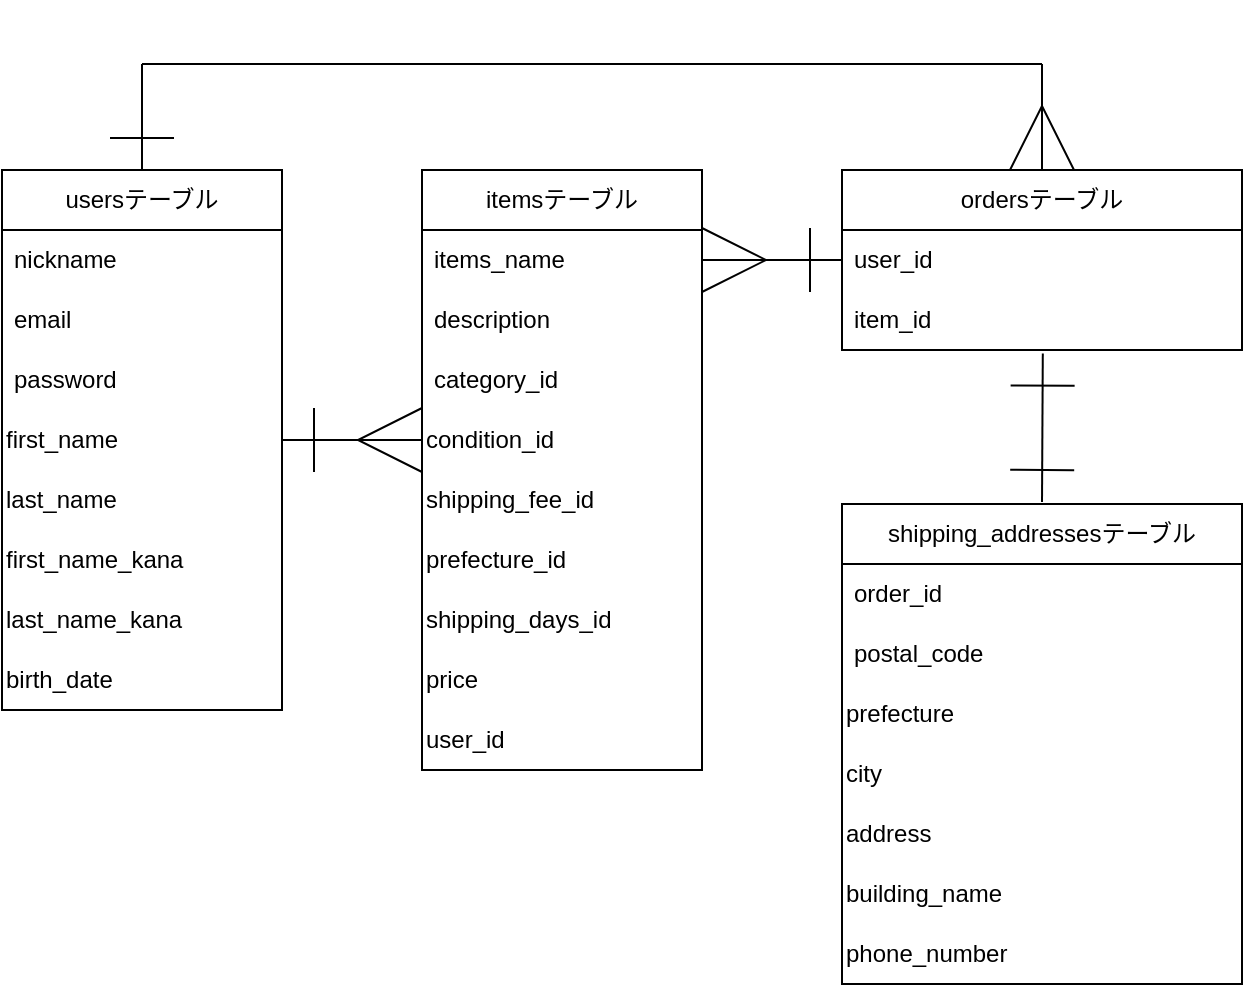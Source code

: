 <mxfile>
    <diagram id="EuYEBSTvXMed6Y7kTXVU" name="ページ1">
        <mxGraphModel dx="432" dy="1716" grid="1" gridSize="10" guides="1" tooltips="1" connect="1" arrows="1" fold="1" page="1" pageScale="1" pageWidth="827" pageHeight="1169" math="0" shadow="0">
            <root>
                <mxCell id="0"/>
                <mxCell id="1" parent="0"/>
                <mxCell id="60" style="edgeStyle=none;html=1;endArrow=none;endFill=0;startArrow=ERone;startFill=0;startSize=30;entryX=0;entryY=0.5;entryDx=0;entryDy=0;entryPerimeter=0;" edge="1" parent="1" source="2" target="68">
                    <mxGeometry relative="1" as="geometry">
                        <mxPoint x="90" y="40" as="targetPoint"/>
                    </mxGeometry>
                </mxCell>
                <mxCell id="2" value="usersテーブル" style="swimlane;fontStyle=0;childLayout=stackLayout;horizontal=1;startSize=30;horizontalStack=0;resizeParent=1;resizeParentMax=0;resizeLast=0;collapsible=1;marginBottom=0;whiteSpace=wrap;html=1;" vertex="1" parent="1">
                    <mxGeometry x="20" y="80" width="140" height="270" as="geometry"/>
                </mxCell>
                <mxCell id="3" value="nickname" style="text;strokeColor=none;fillColor=none;align=left;verticalAlign=middle;spacingLeft=4;spacingRight=4;overflow=hidden;points=[[0,0.5],[1,0.5]];portConstraint=eastwest;rotatable=0;whiteSpace=wrap;html=1;" vertex="1" parent="2">
                    <mxGeometry y="30" width="140" height="30" as="geometry"/>
                </mxCell>
                <mxCell id="4" value="email" style="text;strokeColor=none;fillColor=none;align=left;verticalAlign=middle;spacingLeft=4;spacingRight=4;overflow=hidden;points=[[0,0.5],[1,0.5]];portConstraint=eastwest;rotatable=0;whiteSpace=wrap;html=1;" vertex="1" parent="2">
                    <mxGeometry y="60" width="140" height="30" as="geometry"/>
                </mxCell>
                <mxCell id="5" value="password" style="text;strokeColor=none;fillColor=none;align=left;verticalAlign=middle;spacingLeft=4;spacingRight=4;overflow=hidden;points=[[0,0.5],[1,0.5]];portConstraint=eastwest;rotatable=0;whiteSpace=wrap;html=1;" vertex="1" parent="2">
                    <mxGeometry y="90" width="140" height="30" as="geometry"/>
                </mxCell>
                <mxCell id="17" value="first_name" style="text;html=1;align=left;verticalAlign=middle;whiteSpace=wrap;rounded=0;" vertex="1" parent="2">
                    <mxGeometry y="120" width="140" height="30" as="geometry"/>
                </mxCell>
                <mxCell id="20" value="last_name" style="text;html=1;align=left;verticalAlign=middle;whiteSpace=wrap;rounded=0;" vertex="1" parent="2">
                    <mxGeometry y="150" width="140" height="30" as="geometry"/>
                </mxCell>
                <mxCell id="21" value="first_name_kana" style="text;html=1;align=left;verticalAlign=middle;whiteSpace=wrap;rounded=0;" vertex="1" parent="2">
                    <mxGeometry y="180" width="140" height="30" as="geometry"/>
                </mxCell>
                <mxCell id="19" value="last_name_kana" style="text;html=1;align=left;verticalAlign=middle;whiteSpace=wrap;rounded=0;" vertex="1" parent="2">
                    <mxGeometry y="210" width="140" height="30" as="geometry"/>
                </mxCell>
                <mxCell id="22" value="birth_date" style="text;html=1;align=left;verticalAlign=middle;whiteSpace=wrap;rounded=0;" vertex="1" parent="2">
                    <mxGeometry y="240" width="140" height="30" as="geometry"/>
                </mxCell>
                <mxCell id="6" value="itemsテーブル" style="swimlane;fontStyle=0;childLayout=stackLayout;horizontal=1;startSize=30;horizontalStack=0;resizeParent=1;resizeParentMax=0;resizeLast=0;collapsible=1;marginBottom=0;whiteSpace=wrap;html=1;" vertex="1" parent="1">
                    <mxGeometry x="230" y="80" width="140" height="300" as="geometry"/>
                </mxCell>
                <mxCell id="7" value="items_name" style="text;strokeColor=none;fillColor=none;align=left;verticalAlign=middle;spacingLeft=4;spacingRight=4;overflow=hidden;points=[[0,0.5],[1,0.5]];portConstraint=eastwest;rotatable=0;whiteSpace=wrap;html=1;" vertex="1" parent="6">
                    <mxGeometry y="30" width="140" height="30" as="geometry"/>
                </mxCell>
                <mxCell id="8" value="description" style="text;strokeColor=none;fillColor=none;align=left;verticalAlign=middle;spacingLeft=4;spacingRight=4;overflow=hidden;points=[[0,0.5],[1,0.5]];portConstraint=eastwest;rotatable=0;whiteSpace=wrap;html=1;" vertex="1" parent="6">
                    <mxGeometry y="60" width="140" height="30" as="geometry"/>
                </mxCell>
                <mxCell id="9" value="category_id" style="text;strokeColor=none;fillColor=none;align=left;verticalAlign=middle;spacingLeft=4;spacingRight=4;overflow=hidden;points=[[0,0.5],[1,0.5]];portConstraint=eastwest;rotatable=0;whiteSpace=wrap;html=1;" vertex="1" parent="6">
                    <mxGeometry y="90" width="140" height="30" as="geometry"/>
                </mxCell>
                <mxCell id="24" value="condition_id" style="text;html=1;align=left;verticalAlign=middle;whiteSpace=wrap;rounded=0;" vertex="1" parent="6">
                    <mxGeometry y="120" width="140" height="30" as="geometry"/>
                </mxCell>
                <mxCell id="25" value="shipping_fee_id" style="text;html=1;align=left;verticalAlign=middle;whiteSpace=wrap;rounded=0;" vertex="1" parent="6">
                    <mxGeometry y="150" width="140" height="30" as="geometry"/>
                </mxCell>
                <mxCell id="23" value="prefecture_id" style="text;html=1;align=left;verticalAlign=middle;whiteSpace=wrap;rounded=0;" vertex="1" parent="6">
                    <mxGeometry y="180" width="140" height="30" as="geometry"/>
                </mxCell>
                <mxCell id="26" value="shipping_days_id" style="text;html=1;align=left;verticalAlign=middle;whiteSpace=wrap;rounded=0;" vertex="1" parent="6">
                    <mxGeometry y="210" width="140" height="30" as="geometry"/>
                </mxCell>
                <mxCell id="27" value="price" style="text;html=1;align=left;verticalAlign=middle;whiteSpace=wrap;rounded=0;" vertex="1" parent="6">
                    <mxGeometry y="240" width="140" height="30" as="geometry"/>
                </mxCell>
                <mxCell id="28" value="user_id" style="text;html=1;align=left;verticalAlign=middle;whiteSpace=wrap;rounded=0;" vertex="1" parent="6">
                    <mxGeometry y="270" width="140" height="30" as="geometry"/>
                </mxCell>
                <mxCell id="61" style="edgeStyle=none;html=1;endArrow=none;endFill=0;startArrow=ERmany;startFill=0;startSize=30;entryX=1;entryY=0.5;entryDx=0;entryDy=0;entryPerimeter=0;" edge="1" parent="1" source="10" target="68">
                    <mxGeometry relative="1" as="geometry">
                        <mxPoint x="540" y="40" as="targetPoint"/>
                    </mxGeometry>
                </mxCell>
                <mxCell id="10" value="ordersテーブル" style="swimlane;fontStyle=0;childLayout=stackLayout;horizontal=1;startSize=30;horizontalStack=0;resizeParent=1;resizeParentMax=0;resizeLast=0;collapsible=1;marginBottom=0;whiteSpace=wrap;html=1;" vertex="1" parent="1">
                    <mxGeometry x="440" y="80" width="200" height="90" as="geometry"/>
                </mxCell>
                <mxCell id="11" value="user_id" style="text;strokeColor=none;fillColor=none;align=left;verticalAlign=middle;spacingLeft=4;spacingRight=4;overflow=hidden;points=[[0,0.5],[1,0.5]];portConstraint=eastwest;rotatable=0;whiteSpace=wrap;html=1;" vertex="1" parent="10">
                    <mxGeometry y="30" width="200" height="30" as="geometry"/>
                </mxCell>
                <mxCell id="12" value="item_id" style="text;strokeColor=none;fillColor=none;align=left;verticalAlign=middle;spacingLeft=4;spacingRight=4;overflow=hidden;points=[[0,0.5],[1,0.5]];portConstraint=eastwest;rotatable=0;whiteSpace=wrap;html=1;" vertex="1" parent="10">
                    <mxGeometry y="60" width="200" height="30" as="geometry"/>
                </mxCell>
                <mxCell id="50" value="shipping_addressesテーブル" style="swimlane;fontStyle=0;childLayout=stackLayout;horizontal=1;startSize=30;horizontalStack=0;resizeParent=1;resizeParentMax=0;resizeLast=0;collapsible=1;marginBottom=0;whiteSpace=wrap;html=1;" vertex="1" parent="1">
                    <mxGeometry x="440" y="247" width="200" height="240" as="geometry"/>
                </mxCell>
                <mxCell id="51" value="order_id&amp;nbsp;" style="text;strokeColor=none;fillColor=none;align=left;verticalAlign=middle;spacingLeft=4;spacingRight=4;overflow=hidden;points=[[0,0.5],[1,0.5]];portConstraint=eastwest;rotatable=0;whiteSpace=wrap;html=1;" vertex="1" parent="50">
                    <mxGeometry y="30" width="200" height="30" as="geometry"/>
                </mxCell>
                <mxCell id="52" value="postal_code" style="text;strokeColor=none;fillColor=none;align=left;verticalAlign=middle;spacingLeft=4;spacingRight=4;overflow=hidden;points=[[0,0.5],[1,0.5]];portConstraint=eastwest;rotatable=0;whiteSpace=wrap;html=1;" vertex="1" parent="50">
                    <mxGeometry y="60" width="200" height="30" as="geometry"/>
                </mxCell>
                <mxCell id="54" value="prefecture" style="text;html=1;align=left;verticalAlign=middle;whiteSpace=wrap;rounded=0;" vertex="1" parent="50">
                    <mxGeometry y="90" width="200" height="30" as="geometry"/>
                </mxCell>
                <mxCell id="57" value="city" style="text;html=1;align=left;verticalAlign=middle;whiteSpace=wrap;rounded=0;" vertex="1" parent="50">
                    <mxGeometry y="120" width="200" height="30" as="geometry"/>
                </mxCell>
                <mxCell id="58" value="address" style="text;html=1;align=left;verticalAlign=middle;whiteSpace=wrap;rounded=0;" vertex="1" parent="50">
                    <mxGeometry y="150" width="200" height="30" as="geometry"/>
                </mxCell>
                <mxCell id="56" value="building_name" style="text;html=1;align=left;verticalAlign=middle;whiteSpace=wrap;rounded=0;" vertex="1" parent="50">
                    <mxGeometry y="180" width="200" height="30" as="geometry"/>
                </mxCell>
                <mxCell id="55" value="phone_number" style="text;html=1;align=left;verticalAlign=middle;whiteSpace=wrap;rounded=0;" vertex="1" parent="50">
                    <mxGeometry y="210" width="200" height="30" as="geometry"/>
                </mxCell>
                <mxCell id="59" style="edgeStyle=none;html=1;entryX=0;entryY=0.5;entryDx=0;entryDy=0;startArrow=ERone;startFill=0;endArrow=ERmany;endFill=0;endSize=30;startSize=30;" edge="1" parent="1" source="17" target="24">
                    <mxGeometry relative="1" as="geometry"/>
                </mxCell>
                <mxCell id="68" value="" style="line;strokeWidth=1;html=1;" vertex="1" parent="1">
                    <mxGeometry x="90" y="22" width="450" height="10" as="geometry"/>
                </mxCell>
                <mxCell id="70" style="edgeStyle=none;html=1;entryX=0.502;entryY=1.093;entryDx=0;entryDy=0;entryPerimeter=0;endArrow=ERone;endFill=0;startArrow=ERone;startFill=0;exitX=0.5;exitY=0;exitDx=0;exitDy=0;endSize=30;startSize=30;" edge="1" parent="1">
                    <mxGeometry relative="1" as="geometry">
                        <mxPoint x="540" y="246" as="sourcePoint"/>
                        <mxPoint x="540.4" y="171.79" as="targetPoint"/>
                    </mxGeometry>
                </mxCell>
                <mxCell id="71" style="edgeStyle=none;html=1;entryX=1;entryY=0.5;entryDx=0;entryDy=0;startArrow=ERone;startFill=0;endArrow=ERmany;endFill=0;endSize=30;startSize=30;" edge="1" parent="1" source="11" target="7">
                    <mxGeometry relative="1" as="geometry"/>
                </mxCell>
            </root>
        </mxGraphModel>
    </diagram>
</mxfile>